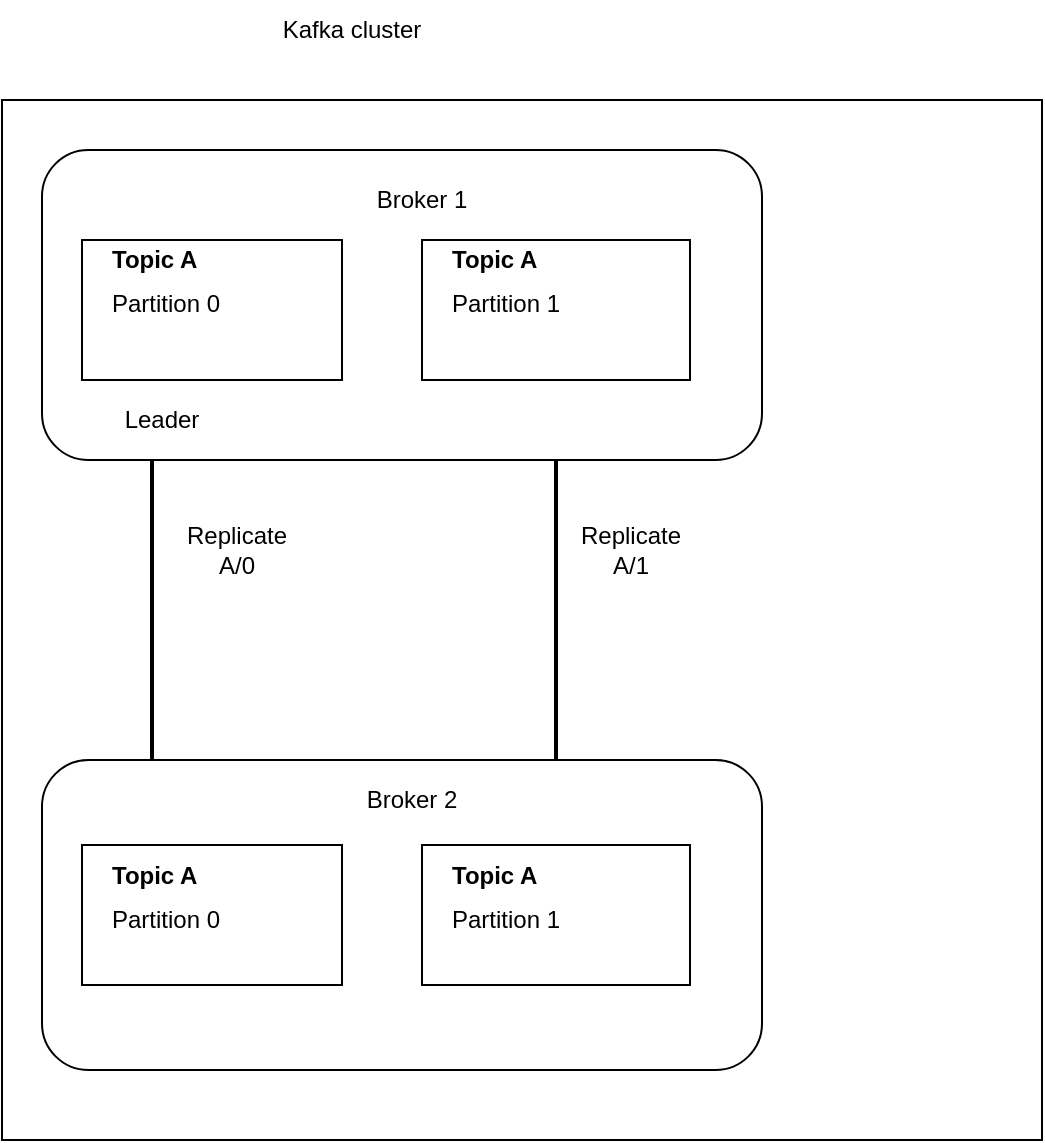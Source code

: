 <mxfile version="14.6.11" type="github">
  <diagram id="NNJm2ZnipQkBdvsmDhTs" name="Page-1">
    <mxGraphModel dx="868" dy="450" grid="1" gridSize="10" guides="1" tooltips="1" connect="1" arrows="1" fold="1" page="1" pageScale="1" pageWidth="827" pageHeight="1169" math="0" shadow="0">
      <root>
        <mxCell id="0" />
        <mxCell id="1" parent="0" />
        <mxCell id="ZUcZ3aQIkIUEAW7qEO7h-1" value="" style="whiteSpace=wrap;html=1;aspect=fixed;verticalAlign=bottom;" vertex="1" parent="1">
          <mxGeometry x="190" y="180" width="520" height="520" as="geometry" />
        </mxCell>
        <mxCell id="ZUcZ3aQIkIUEAW7qEO7h-2" value="" style="rounded=1;whiteSpace=wrap;html=1;" vertex="1" parent="1">
          <mxGeometry x="210" y="205" width="360" height="155" as="geometry" />
        </mxCell>
        <mxCell id="ZUcZ3aQIkIUEAW7qEO7h-3" value="Broker 1" style="text;html=1;strokeColor=none;fillColor=none;align=center;verticalAlign=middle;whiteSpace=wrap;rounded=0;" vertex="1" parent="1">
          <mxGeometry x="370" y="220" width="60" height="20" as="geometry" />
        </mxCell>
        <mxCell id="ZUcZ3aQIkIUEAW7qEO7h-4" value="" style="rounded=0;whiteSpace=wrap;html=1;" vertex="1" parent="1">
          <mxGeometry x="230" y="250" width="130" height="70" as="geometry" />
        </mxCell>
        <mxCell id="ZUcZ3aQIkIUEAW7qEO7h-5" value="" style="rounded=0;whiteSpace=wrap;html=1;" vertex="1" parent="1">
          <mxGeometry x="400" y="250" width="134" height="70" as="geometry" />
        </mxCell>
        <mxCell id="ZUcZ3aQIkIUEAW7qEO7h-6" value="&lt;h1 style=&quot;font-size: 12px&quot;&gt;Topic A&lt;/h1&gt;&lt;div&gt;Partition 0&lt;/div&gt;" style="text;html=1;strokeColor=none;fillColor=none;spacing=5;spacingTop=-20;whiteSpace=wrap;overflow=hidden;rounded=0;fontSize=12;" vertex="1" parent="1">
          <mxGeometry x="240" y="255" width="80" height="60" as="geometry" />
        </mxCell>
        <mxCell id="ZUcZ3aQIkIUEAW7qEO7h-7" value="&lt;h1 style=&quot;font-size: 12px&quot;&gt;Topic A&lt;/h1&gt;&lt;div&gt;Partition 1&lt;/div&gt;" style="text;html=1;strokeColor=none;fillColor=none;spacing=5;spacingTop=-20;whiteSpace=wrap;overflow=hidden;rounded=0;fontSize=12;" vertex="1" parent="1">
          <mxGeometry x="410" y="255" width="80" height="60" as="geometry" />
        </mxCell>
        <mxCell id="ZUcZ3aQIkIUEAW7qEO7h-8" value="Leader" style="text;html=1;strokeColor=none;fillColor=none;align=center;verticalAlign=middle;whiteSpace=wrap;rounded=0;fontSize=12;" vertex="1" parent="1">
          <mxGeometry x="250" y="330" width="40" height="20" as="geometry" />
        </mxCell>
        <mxCell id="ZUcZ3aQIkIUEAW7qEO7h-9" value="Kafka cluster" style="text;html=1;strokeColor=none;fillColor=none;align=center;verticalAlign=middle;whiteSpace=wrap;rounded=0;fontSize=12;" vertex="1" parent="1">
          <mxGeometry x="320" y="130" width="90" height="30" as="geometry" />
        </mxCell>
        <mxCell id="ZUcZ3aQIkIUEAW7qEO7h-10" value="" style="rounded=1;whiteSpace=wrap;html=1;" vertex="1" parent="1">
          <mxGeometry x="210" y="510" width="360" height="155" as="geometry" />
        </mxCell>
        <mxCell id="ZUcZ3aQIkIUEAW7qEO7h-11" value="" style="rounded=0;whiteSpace=wrap;html=1;" vertex="1" parent="1">
          <mxGeometry x="230" y="552.5" width="130" height="70" as="geometry" />
        </mxCell>
        <mxCell id="ZUcZ3aQIkIUEAW7qEO7h-12" value="&lt;h1 style=&quot;font-size: 12px&quot;&gt;Topic A&lt;/h1&gt;&lt;div&gt;Partition 0&lt;/div&gt;" style="text;html=1;strokeColor=none;fillColor=none;spacing=5;spacingTop=-20;whiteSpace=wrap;overflow=hidden;rounded=0;fontSize=12;" vertex="1" parent="1">
          <mxGeometry x="240" y="562.5" width="80" height="60" as="geometry" />
        </mxCell>
        <mxCell id="ZUcZ3aQIkIUEAW7qEO7h-13" value="Broker 2&lt;br&gt;" style="text;html=1;strokeColor=none;fillColor=none;align=center;verticalAlign=middle;whiteSpace=wrap;rounded=0;fontSize=12;" vertex="1" parent="1">
          <mxGeometry x="370" y="520" width="50" height="20" as="geometry" />
        </mxCell>
        <mxCell id="ZUcZ3aQIkIUEAW7qEO7h-14" value="" style="rounded=0;whiteSpace=wrap;html=1;" vertex="1" parent="1">
          <mxGeometry x="400" y="552.5" width="134" height="70" as="geometry" />
        </mxCell>
        <mxCell id="ZUcZ3aQIkIUEAW7qEO7h-15" value="&lt;h1 style=&quot;font-size: 12px&quot;&gt;Topic A&lt;/h1&gt;&lt;div&gt;Partition 1&lt;/div&gt;" style="text;html=1;strokeColor=none;fillColor=none;spacing=5;spacingTop=-20;whiteSpace=wrap;overflow=hidden;rounded=0;fontSize=12;" vertex="1" parent="1">
          <mxGeometry x="410" y="562.5" width="80" height="60" as="geometry" />
        </mxCell>
        <mxCell id="ZUcZ3aQIkIUEAW7qEO7h-17" value="" style="line;strokeWidth=2;direction=south;html=1;fontSize=12;" vertex="1" parent="1">
          <mxGeometry x="260" y="360" width="10" height="150" as="geometry" />
        </mxCell>
        <mxCell id="ZUcZ3aQIkIUEAW7qEO7h-18" value="Replicate A/0" style="text;html=1;strokeColor=none;fillColor=none;align=center;verticalAlign=middle;whiteSpace=wrap;rounded=0;fontSize=12;" vertex="1" parent="1">
          <mxGeometry x="275" y="390" width="65" height="30" as="geometry" />
        </mxCell>
        <mxCell id="ZUcZ3aQIkIUEAW7qEO7h-19" value="" style="line;strokeWidth=2;direction=south;html=1;fontSize=12;" vertex="1" parent="1">
          <mxGeometry x="462" y="360" width="10" height="150" as="geometry" />
        </mxCell>
        <mxCell id="ZUcZ3aQIkIUEAW7qEO7h-20" value="Replicate A/1" style="text;html=1;strokeColor=none;fillColor=none;align=center;verticalAlign=middle;whiteSpace=wrap;rounded=0;fontSize=12;" vertex="1" parent="1">
          <mxGeometry x="472" y="390" width="65" height="30" as="geometry" />
        </mxCell>
      </root>
    </mxGraphModel>
  </diagram>
</mxfile>
